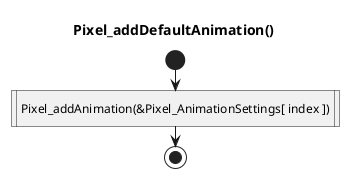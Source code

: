 '
' Pixel_addDefaultAnimation.uml
'

@startuml
title Pixel_addDefaultAnimation()
start
:Pixel_addAnimation(&Pixel_AnimationSettings[ index ])|
stop
@enduml
